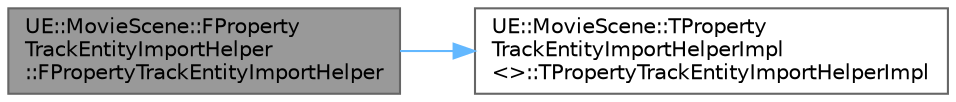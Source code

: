digraph "UE::MovieScene::FPropertyTrackEntityImportHelper::FPropertyTrackEntityImportHelper"
{
 // INTERACTIVE_SVG=YES
 // LATEX_PDF_SIZE
  bgcolor="transparent";
  edge [fontname=Helvetica,fontsize=10,labelfontname=Helvetica,labelfontsize=10];
  node [fontname=Helvetica,fontsize=10,shape=box,height=0.2,width=0.4];
  rankdir="LR";
  Node1 [id="Node000001",label="UE::MovieScene::FProperty\lTrackEntityImportHelper\l::FPropertyTrackEntityImportHelper",height=0.2,width=0.4,color="gray40", fillcolor="grey60", style="filled", fontcolor="black",tooltip=" "];
  Node1 -> Node2 [id="edge1_Node000001_Node000002",color="steelblue1",style="solid",tooltip=" "];
  Node2 [id="Node000002",label="UE::MovieScene::TProperty\lTrackEntityImportHelperImpl\l\<\>::TPropertyTrackEntityImportHelperImpl",height=0.2,width=0.4,color="grey40", fillcolor="white", style="filled",URL="$d2/d97/structUE_1_1MovieScene_1_1TPropertyTrackEntityImportHelperImpl_3_4.html#a8f308063f17b6e247c69088b71f488d1",tooltip=" "];
}
